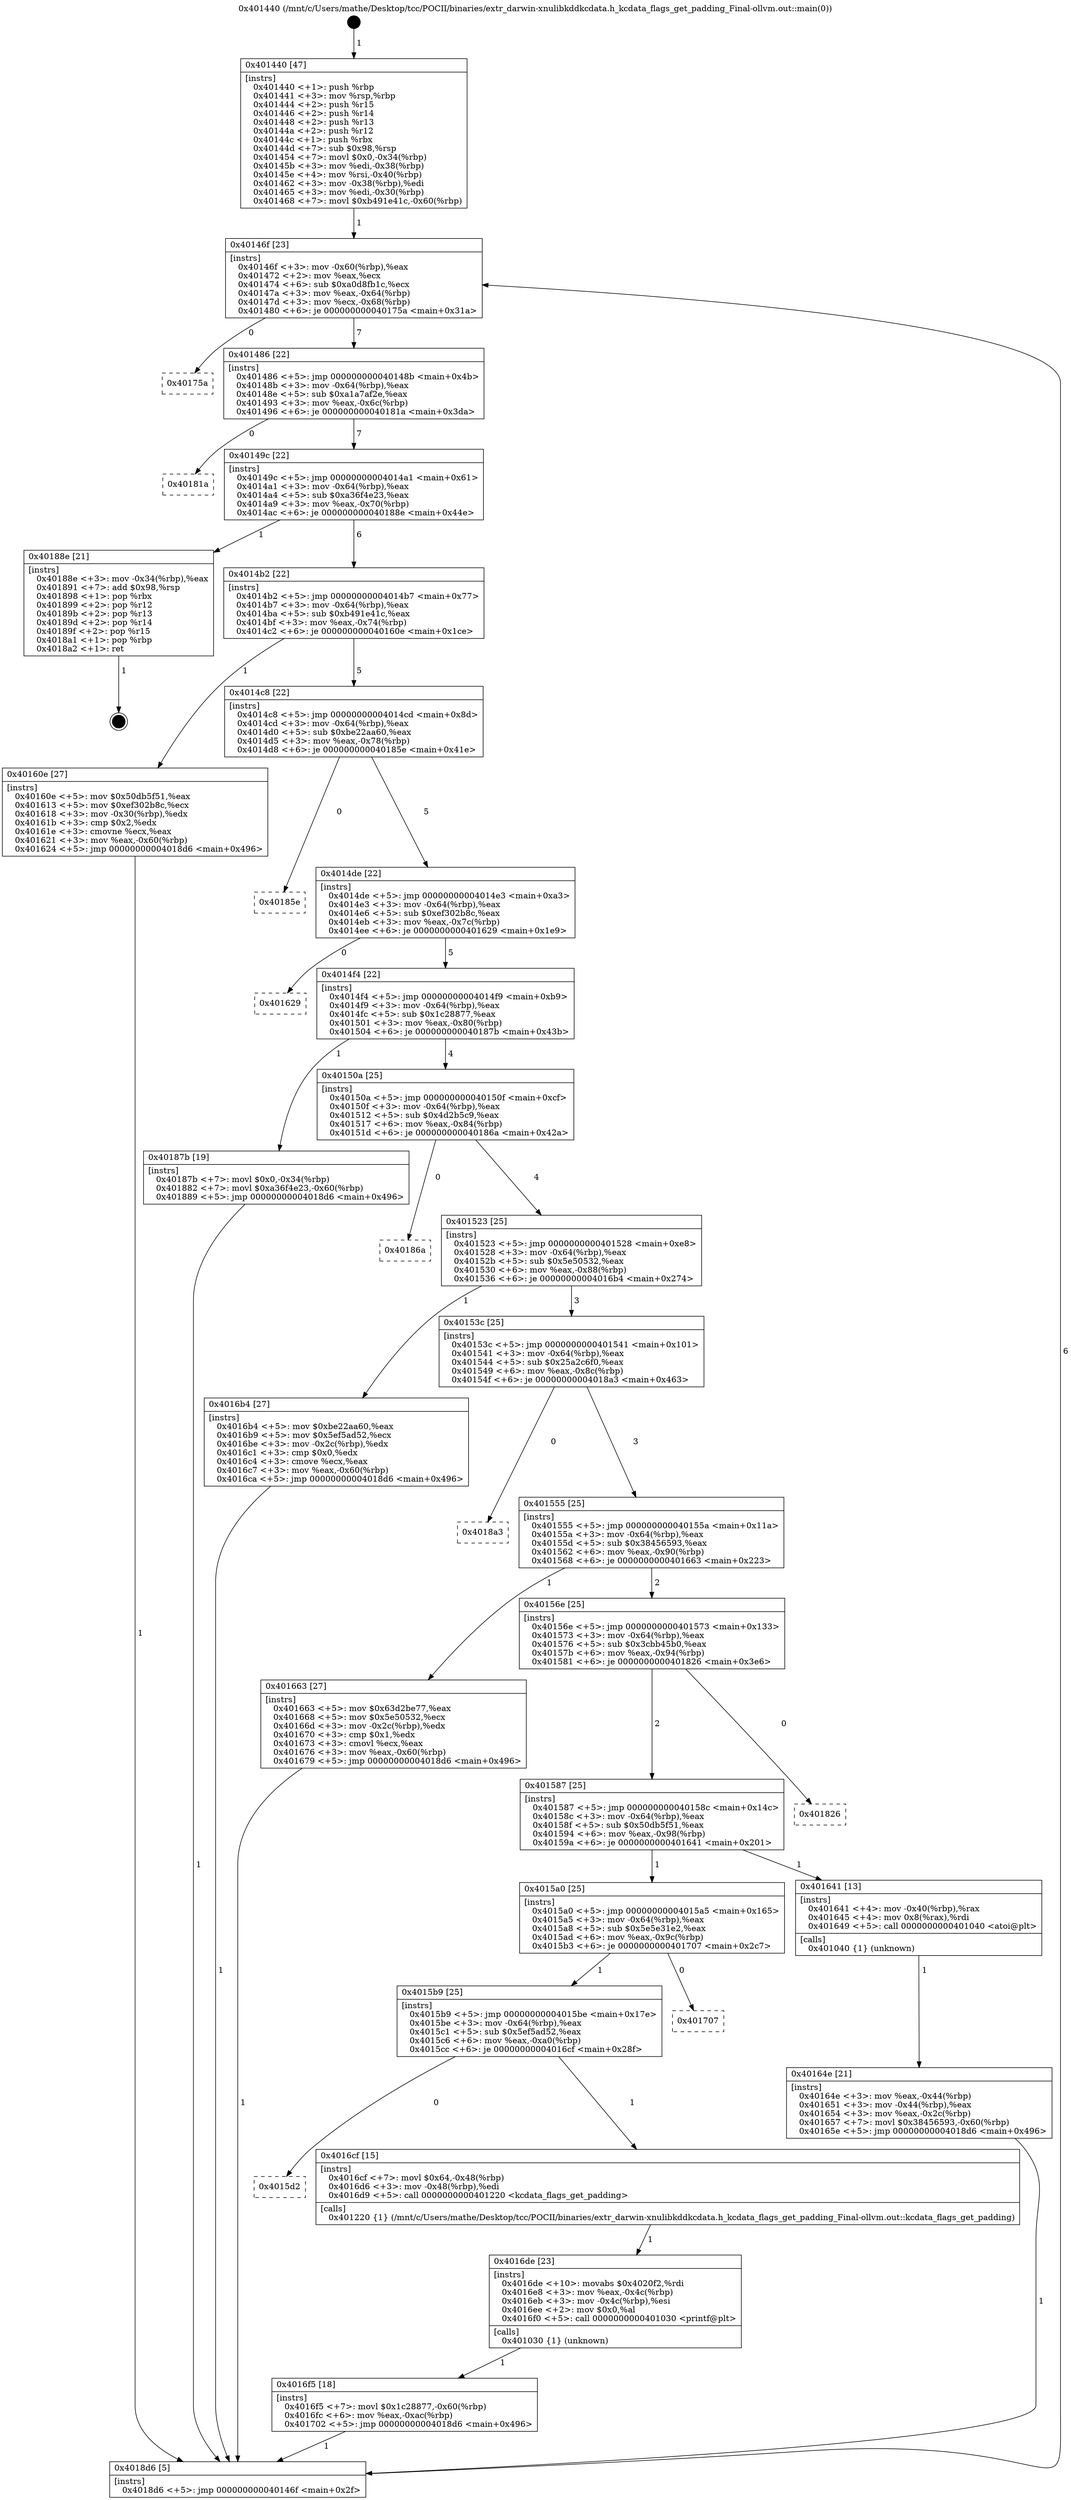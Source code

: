 digraph "0x401440" {
  label = "0x401440 (/mnt/c/Users/mathe/Desktop/tcc/POCII/binaries/extr_darwin-xnulibkddkcdata.h_kcdata_flags_get_padding_Final-ollvm.out::main(0))"
  labelloc = "t"
  node[shape=record]

  Entry [label="",width=0.3,height=0.3,shape=circle,fillcolor=black,style=filled]
  "0x40146f" [label="{
     0x40146f [23]\l
     | [instrs]\l
     &nbsp;&nbsp;0x40146f \<+3\>: mov -0x60(%rbp),%eax\l
     &nbsp;&nbsp;0x401472 \<+2\>: mov %eax,%ecx\l
     &nbsp;&nbsp;0x401474 \<+6\>: sub $0xa0d8fb1c,%ecx\l
     &nbsp;&nbsp;0x40147a \<+3\>: mov %eax,-0x64(%rbp)\l
     &nbsp;&nbsp;0x40147d \<+3\>: mov %ecx,-0x68(%rbp)\l
     &nbsp;&nbsp;0x401480 \<+6\>: je 000000000040175a \<main+0x31a\>\l
  }"]
  "0x40175a" [label="{
     0x40175a\l
  }", style=dashed]
  "0x401486" [label="{
     0x401486 [22]\l
     | [instrs]\l
     &nbsp;&nbsp;0x401486 \<+5\>: jmp 000000000040148b \<main+0x4b\>\l
     &nbsp;&nbsp;0x40148b \<+3\>: mov -0x64(%rbp),%eax\l
     &nbsp;&nbsp;0x40148e \<+5\>: sub $0xa1a7af2e,%eax\l
     &nbsp;&nbsp;0x401493 \<+3\>: mov %eax,-0x6c(%rbp)\l
     &nbsp;&nbsp;0x401496 \<+6\>: je 000000000040181a \<main+0x3da\>\l
  }"]
  Exit [label="",width=0.3,height=0.3,shape=circle,fillcolor=black,style=filled,peripheries=2]
  "0x40181a" [label="{
     0x40181a\l
  }", style=dashed]
  "0x40149c" [label="{
     0x40149c [22]\l
     | [instrs]\l
     &nbsp;&nbsp;0x40149c \<+5\>: jmp 00000000004014a1 \<main+0x61\>\l
     &nbsp;&nbsp;0x4014a1 \<+3\>: mov -0x64(%rbp),%eax\l
     &nbsp;&nbsp;0x4014a4 \<+5\>: sub $0xa36f4e23,%eax\l
     &nbsp;&nbsp;0x4014a9 \<+3\>: mov %eax,-0x70(%rbp)\l
     &nbsp;&nbsp;0x4014ac \<+6\>: je 000000000040188e \<main+0x44e\>\l
  }"]
  "0x4016f5" [label="{
     0x4016f5 [18]\l
     | [instrs]\l
     &nbsp;&nbsp;0x4016f5 \<+7\>: movl $0x1c28877,-0x60(%rbp)\l
     &nbsp;&nbsp;0x4016fc \<+6\>: mov %eax,-0xac(%rbp)\l
     &nbsp;&nbsp;0x401702 \<+5\>: jmp 00000000004018d6 \<main+0x496\>\l
  }"]
  "0x40188e" [label="{
     0x40188e [21]\l
     | [instrs]\l
     &nbsp;&nbsp;0x40188e \<+3\>: mov -0x34(%rbp),%eax\l
     &nbsp;&nbsp;0x401891 \<+7\>: add $0x98,%rsp\l
     &nbsp;&nbsp;0x401898 \<+1\>: pop %rbx\l
     &nbsp;&nbsp;0x401899 \<+2\>: pop %r12\l
     &nbsp;&nbsp;0x40189b \<+2\>: pop %r13\l
     &nbsp;&nbsp;0x40189d \<+2\>: pop %r14\l
     &nbsp;&nbsp;0x40189f \<+2\>: pop %r15\l
     &nbsp;&nbsp;0x4018a1 \<+1\>: pop %rbp\l
     &nbsp;&nbsp;0x4018a2 \<+1\>: ret\l
  }"]
  "0x4014b2" [label="{
     0x4014b2 [22]\l
     | [instrs]\l
     &nbsp;&nbsp;0x4014b2 \<+5\>: jmp 00000000004014b7 \<main+0x77\>\l
     &nbsp;&nbsp;0x4014b7 \<+3\>: mov -0x64(%rbp),%eax\l
     &nbsp;&nbsp;0x4014ba \<+5\>: sub $0xb491e41c,%eax\l
     &nbsp;&nbsp;0x4014bf \<+3\>: mov %eax,-0x74(%rbp)\l
     &nbsp;&nbsp;0x4014c2 \<+6\>: je 000000000040160e \<main+0x1ce\>\l
  }"]
  "0x4016de" [label="{
     0x4016de [23]\l
     | [instrs]\l
     &nbsp;&nbsp;0x4016de \<+10\>: movabs $0x4020f2,%rdi\l
     &nbsp;&nbsp;0x4016e8 \<+3\>: mov %eax,-0x4c(%rbp)\l
     &nbsp;&nbsp;0x4016eb \<+3\>: mov -0x4c(%rbp),%esi\l
     &nbsp;&nbsp;0x4016ee \<+2\>: mov $0x0,%al\l
     &nbsp;&nbsp;0x4016f0 \<+5\>: call 0000000000401030 \<printf@plt\>\l
     | [calls]\l
     &nbsp;&nbsp;0x401030 \{1\} (unknown)\l
  }"]
  "0x40160e" [label="{
     0x40160e [27]\l
     | [instrs]\l
     &nbsp;&nbsp;0x40160e \<+5\>: mov $0x50db5f51,%eax\l
     &nbsp;&nbsp;0x401613 \<+5\>: mov $0xef302b8c,%ecx\l
     &nbsp;&nbsp;0x401618 \<+3\>: mov -0x30(%rbp),%edx\l
     &nbsp;&nbsp;0x40161b \<+3\>: cmp $0x2,%edx\l
     &nbsp;&nbsp;0x40161e \<+3\>: cmovne %ecx,%eax\l
     &nbsp;&nbsp;0x401621 \<+3\>: mov %eax,-0x60(%rbp)\l
     &nbsp;&nbsp;0x401624 \<+5\>: jmp 00000000004018d6 \<main+0x496\>\l
  }"]
  "0x4014c8" [label="{
     0x4014c8 [22]\l
     | [instrs]\l
     &nbsp;&nbsp;0x4014c8 \<+5\>: jmp 00000000004014cd \<main+0x8d\>\l
     &nbsp;&nbsp;0x4014cd \<+3\>: mov -0x64(%rbp),%eax\l
     &nbsp;&nbsp;0x4014d0 \<+5\>: sub $0xbe22aa60,%eax\l
     &nbsp;&nbsp;0x4014d5 \<+3\>: mov %eax,-0x78(%rbp)\l
     &nbsp;&nbsp;0x4014d8 \<+6\>: je 000000000040185e \<main+0x41e\>\l
  }"]
  "0x4018d6" [label="{
     0x4018d6 [5]\l
     | [instrs]\l
     &nbsp;&nbsp;0x4018d6 \<+5\>: jmp 000000000040146f \<main+0x2f\>\l
  }"]
  "0x401440" [label="{
     0x401440 [47]\l
     | [instrs]\l
     &nbsp;&nbsp;0x401440 \<+1\>: push %rbp\l
     &nbsp;&nbsp;0x401441 \<+3\>: mov %rsp,%rbp\l
     &nbsp;&nbsp;0x401444 \<+2\>: push %r15\l
     &nbsp;&nbsp;0x401446 \<+2\>: push %r14\l
     &nbsp;&nbsp;0x401448 \<+2\>: push %r13\l
     &nbsp;&nbsp;0x40144a \<+2\>: push %r12\l
     &nbsp;&nbsp;0x40144c \<+1\>: push %rbx\l
     &nbsp;&nbsp;0x40144d \<+7\>: sub $0x98,%rsp\l
     &nbsp;&nbsp;0x401454 \<+7\>: movl $0x0,-0x34(%rbp)\l
     &nbsp;&nbsp;0x40145b \<+3\>: mov %edi,-0x38(%rbp)\l
     &nbsp;&nbsp;0x40145e \<+4\>: mov %rsi,-0x40(%rbp)\l
     &nbsp;&nbsp;0x401462 \<+3\>: mov -0x38(%rbp),%edi\l
     &nbsp;&nbsp;0x401465 \<+3\>: mov %edi,-0x30(%rbp)\l
     &nbsp;&nbsp;0x401468 \<+7\>: movl $0xb491e41c,-0x60(%rbp)\l
  }"]
  "0x4015d2" [label="{
     0x4015d2\l
  }", style=dashed]
  "0x40185e" [label="{
     0x40185e\l
  }", style=dashed]
  "0x4014de" [label="{
     0x4014de [22]\l
     | [instrs]\l
     &nbsp;&nbsp;0x4014de \<+5\>: jmp 00000000004014e3 \<main+0xa3\>\l
     &nbsp;&nbsp;0x4014e3 \<+3\>: mov -0x64(%rbp),%eax\l
     &nbsp;&nbsp;0x4014e6 \<+5\>: sub $0xef302b8c,%eax\l
     &nbsp;&nbsp;0x4014eb \<+3\>: mov %eax,-0x7c(%rbp)\l
     &nbsp;&nbsp;0x4014ee \<+6\>: je 0000000000401629 \<main+0x1e9\>\l
  }"]
  "0x4016cf" [label="{
     0x4016cf [15]\l
     | [instrs]\l
     &nbsp;&nbsp;0x4016cf \<+7\>: movl $0x64,-0x48(%rbp)\l
     &nbsp;&nbsp;0x4016d6 \<+3\>: mov -0x48(%rbp),%edi\l
     &nbsp;&nbsp;0x4016d9 \<+5\>: call 0000000000401220 \<kcdata_flags_get_padding\>\l
     | [calls]\l
     &nbsp;&nbsp;0x401220 \{1\} (/mnt/c/Users/mathe/Desktop/tcc/POCII/binaries/extr_darwin-xnulibkddkcdata.h_kcdata_flags_get_padding_Final-ollvm.out::kcdata_flags_get_padding)\l
  }"]
  "0x401629" [label="{
     0x401629\l
  }", style=dashed]
  "0x4014f4" [label="{
     0x4014f4 [22]\l
     | [instrs]\l
     &nbsp;&nbsp;0x4014f4 \<+5\>: jmp 00000000004014f9 \<main+0xb9\>\l
     &nbsp;&nbsp;0x4014f9 \<+3\>: mov -0x64(%rbp),%eax\l
     &nbsp;&nbsp;0x4014fc \<+5\>: sub $0x1c28877,%eax\l
     &nbsp;&nbsp;0x401501 \<+3\>: mov %eax,-0x80(%rbp)\l
     &nbsp;&nbsp;0x401504 \<+6\>: je 000000000040187b \<main+0x43b\>\l
  }"]
  "0x4015b9" [label="{
     0x4015b9 [25]\l
     | [instrs]\l
     &nbsp;&nbsp;0x4015b9 \<+5\>: jmp 00000000004015be \<main+0x17e\>\l
     &nbsp;&nbsp;0x4015be \<+3\>: mov -0x64(%rbp),%eax\l
     &nbsp;&nbsp;0x4015c1 \<+5\>: sub $0x5ef5ad52,%eax\l
     &nbsp;&nbsp;0x4015c6 \<+6\>: mov %eax,-0xa0(%rbp)\l
     &nbsp;&nbsp;0x4015cc \<+6\>: je 00000000004016cf \<main+0x28f\>\l
  }"]
  "0x40187b" [label="{
     0x40187b [19]\l
     | [instrs]\l
     &nbsp;&nbsp;0x40187b \<+7\>: movl $0x0,-0x34(%rbp)\l
     &nbsp;&nbsp;0x401882 \<+7\>: movl $0xa36f4e23,-0x60(%rbp)\l
     &nbsp;&nbsp;0x401889 \<+5\>: jmp 00000000004018d6 \<main+0x496\>\l
  }"]
  "0x40150a" [label="{
     0x40150a [25]\l
     | [instrs]\l
     &nbsp;&nbsp;0x40150a \<+5\>: jmp 000000000040150f \<main+0xcf\>\l
     &nbsp;&nbsp;0x40150f \<+3\>: mov -0x64(%rbp),%eax\l
     &nbsp;&nbsp;0x401512 \<+5\>: sub $0x4d2b5c9,%eax\l
     &nbsp;&nbsp;0x401517 \<+6\>: mov %eax,-0x84(%rbp)\l
     &nbsp;&nbsp;0x40151d \<+6\>: je 000000000040186a \<main+0x42a\>\l
  }"]
  "0x401707" [label="{
     0x401707\l
  }", style=dashed]
  "0x40186a" [label="{
     0x40186a\l
  }", style=dashed]
  "0x401523" [label="{
     0x401523 [25]\l
     | [instrs]\l
     &nbsp;&nbsp;0x401523 \<+5\>: jmp 0000000000401528 \<main+0xe8\>\l
     &nbsp;&nbsp;0x401528 \<+3\>: mov -0x64(%rbp),%eax\l
     &nbsp;&nbsp;0x40152b \<+5\>: sub $0x5e50532,%eax\l
     &nbsp;&nbsp;0x401530 \<+6\>: mov %eax,-0x88(%rbp)\l
     &nbsp;&nbsp;0x401536 \<+6\>: je 00000000004016b4 \<main+0x274\>\l
  }"]
  "0x40164e" [label="{
     0x40164e [21]\l
     | [instrs]\l
     &nbsp;&nbsp;0x40164e \<+3\>: mov %eax,-0x44(%rbp)\l
     &nbsp;&nbsp;0x401651 \<+3\>: mov -0x44(%rbp),%eax\l
     &nbsp;&nbsp;0x401654 \<+3\>: mov %eax,-0x2c(%rbp)\l
     &nbsp;&nbsp;0x401657 \<+7\>: movl $0x38456593,-0x60(%rbp)\l
     &nbsp;&nbsp;0x40165e \<+5\>: jmp 00000000004018d6 \<main+0x496\>\l
  }"]
  "0x4016b4" [label="{
     0x4016b4 [27]\l
     | [instrs]\l
     &nbsp;&nbsp;0x4016b4 \<+5\>: mov $0xbe22aa60,%eax\l
     &nbsp;&nbsp;0x4016b9 \<+5\>: mov $0x5ef5ad52,%ecx\l
     &nbsp;&nbsp;0x4016be \<+3\>: mov -0x2c(%rbp),%edx\l
     &nbsp;&nbsp;0x4016c1 \<+3\>: cmp $0x0,%edx\l
     &nbsp;&nbsp;0x4016c4 \<+3\>: cmove %ecx,%eax\l
     &nbsp;&nbsp;0x4016c7 \<+3\>: mov %eax,-0x60(%rbp)\l
     &nbsp;&nbsp;0x4016ca \<+5\>: jmp 00000000004018d6 \<main+0x496\>\l
  }"]
  "0x40153c" [label="{
     0x40153c [25]\l
     | [instrs]\l
     &nbsp;&nbsp;0x40153c \<+5\>: jmp 0000000000401541 \<main+0x101\>\l
     &nbsp;&nbsp;0x401541 \<+3\>: mov -0x64(%rbp),%eax\l
     &nbsp;&nbsp;0x401544 \<+5\>: sub $0x25a2c6f0,%eax\l
     &nbsp;&nbsp;0x401549 \<+6\>: mov %eax,-0x8c(%rbp)\l
     &nbsp;&nbsp;0x40154f \<+6\>: je 00000000004018a3 \<main+0x463\>\l
  }"]
  "0x4015a0" [label="{
     0x4015a0 [25]\l
     | [instrs]\l
     &nbsp;&nbsp;0x4015a0 \<+5\>: jmp 00000000004015a5 \<main+0x165\>\l
     &nbsp;&nbsp;0x4015a5 \<+3\>: mov -0x64(%rbp),%eax\l
     &nbsp;&nbsp;0x4015a8 \<+5\>: sub $0x5e5e31e2,%eax\l
     &nbsp;&nbsp;0x4015ad \<+6\>: mov %eax,-0x9c(%rbp)\l
     &nbsp;&nbsp;0x4015b3 \<+6\>: je 0000000000401707 \<main+0x2c7\>\l
  }"]
  "0x4018a3" [label="{
     0x4018a3\l
  }", style=dashed]
  "0x401555" [label="{
     0x401555 [25]\l
     | [instrs]\l
     &nbsp;&nbsp;0x401555 \<+5\>: jmp 000000000040155a \<main+0x11a\>\l
     &nbsp;&nbsp;0x40155a \<+3\>: mov -0x64(%rbp),%eax\l
     &nbsp;&nbsp;0x40155d \<+5\>: sub $0x38456593,%eax\l
     &nbsp;&nbsp;0x401562 \<+6\>: mov %eax,-0x90(%rbp)\l
     &nbsp;&nbsp;0x401568 \<+6\>: je 0000000000401663 \<main+0x223\>\l
  }"]
  "0x401641" [label="{
     0x401641 [13]\l
     | [instrs]\l
     &nbsp;&nbsp;0x401641 \<+4\>: mov -0x40(%rbp),%rax\l
     &nbsp;&nbsp;0x401645 \<+4\>: mov 0x8(%rax),%rdi\l
     &nbsp;&nbsp;0x401649 \<+5\>: call 0000000000401040 \<atoi@plt\>\l
     | [calls]\l
     &nbsp;&nbsp;0x401040 \{1\} (unknown)\l
  }"]
  "0x401663" [label="{
     0x401663 [27]\l
     | [instrs]\l
     &nbsp;&nbsp;0x401663 \<+5\>: mov $0x63d2be77,%eax\l
     &nbsp;&nbsp;0x401668 \<+5\>: mov $0x5e50532,%ecx\l
     &nbsp;&nbsp;0x40166d \<+3\>: mov -0x2c(%rbp),%edx\l
     &nbsp;&nbsp;0x401670 \<+3\>: cmp $0x1,%edx\l
     &nbsp;&nbsp;0x401673 \<+3\>: cmovl %ecx,%eax\l
     &nbsp;&nbsp;0x401676 \<+3\>: mov %eax,-0x60(%rbp)\l
     &nbsp;&nbsp;0x401679 \<+5\>: jmp 00000000004018d6 \<main+0x496\>\l
  }"]
  "0x40156e" [label="{
     0x40156e [25]\l
     | [instrs]\l
     &nbsp;&nbsp;0x40156e \<+5\>: jmp 0000000000401573 \<main+0x133\>\l
     &nbsp;&nbsp;0x401573 \<+3\>: mov -0x64(%rbp),%eax\l
     &nbsp;&nbsp;0x401576 \<+5\>: sub $0x3cbb45b0,%eax\l
     &nbsp;&nbsp;0x40157b \<+6\>: mov %eax,-0x94(%rbp)\l
     &nbsp;&nbsp;0x401581 \<+6\>: je 0000000000401826 \<main+0x3e6\>\l
  }"]
  "0x401587" [label="{
     0x401587 [25]\l
     | [instrs]\l
     &nbsp;&nbsp;0x401587 \<+5\>: jmp 000000000040158c \<main+0x14c\>\l
     &nbsp;&nbsp;0x40158c \<+3\>: mov -0x64(%rbp),%eax\l
     &nbsp;&nbsp;0x40158f \<+5\>: sub $0x50db5f51,%eax\l
     &nbsp;&nbsp;0x401594 \<+6\>: mov %eax,-0x98(%rbp)\l
     &nbsp;&nbsp;0x40159a \<+6\>: je 0000000000401641 \<main+0x201\>\l
  }"]
  "0x401826" [label="{
     0x401826\l
  }", style=dashed]
  Entry -> "0x401440" [label=" 1"]
  "0x40146f" -> "0x40175a" [label=" 0"]
  "0x40146f" -> "0x401486" [label=" 7"]
  "0x40188e" -> Exit [label=" 1"]
  "0x401486" -> "0x40181a" [label=" 0"]
  "0x401486" -> "0x40149c" [label=" 7"]
  "0x40187b" -> "0x4018d6" [label=" 1"]
  "0x40149c" -> "0x40188e" [label=" 1"]
  "0x40149c" -> "0x4014b2" [label=" 6"]
  "0x4016f5" -> "0x4018d6" [label=" 1"]
  "0x4014b2" -> "0x40160e" [label=" 1"]
  "0x4014b2" -> "0x4014c8" [label=" 5"]
  "0x40160e" -> "0x4018d6" [label=" 1"]
  "0x401440" -> "0x40146f" [label=" 1"]
  "0x4018d6" -> "0x40146f" [label=" 6"]
  "0x4016de" -> "0x4016f5" [label=" 1"]
  "0x4014c8" -> "0x40185e" [label=" 0"]
  "0x4014c8" -> "0x4014de" [label=" 5"]
  "0x4016cf" -> "0x4016de" [label=" 1"]
  "0x4014de" -> "0x401629" [label=" 0"]
  "0x4014de" -> "0x4014f4" [label=" 5"]
  "0x4015b9" -> "0x4015d2" [label=" 0"]
  "0x4014f4" -> "0x40187b" [label=" 1"]
  "0x4014f4" -> "0x40150a" [label=" 4"]
  "0x4015b9" -> "0x4016cf" [label=" 1"]
  "0x40150a" -> "0x40186a" [label=" 0"]
  "0x40150a" -> "0x401523" [label=" 4"]
  "0x4015a0" -> "0x4015b9" [label=" 1"]
  "0x401523" -> "0x4016b4" [label=" 1"]
  "0x401523" -> "0x40153c" [label=" 3"]
  "0x4015a0" -> "0x401707" [label=" 0"]
  "0x40153c" -> "0x4018a3" [label=" 0"]
  "0x40153c" -> "0x401555" [label=" 3"]
  "0x4016b4" -> "0x4018d6" [label=" 1"]
  "0x401555" -> "0x401663" [label=" 1"]
  "0x401555" -> "0x40156e" [label=" 2"]
  "0x401663" -> "0x4018d6" [label=" 1"]
  "0x40156e" -> "0x401826" [label=" 0"]
  "0x40156e" -> "0x401587" [label=" 2"]
  "0x40164e" -> "0x4018d6" [label=" 1"]
  "0x401587" -> "0x401641" [label=" 1"]
  "0x401587" -> "0x4015a0" [label=" 1"]
  "0x401641" -> "0x40164e" [label=" 1"]
}
